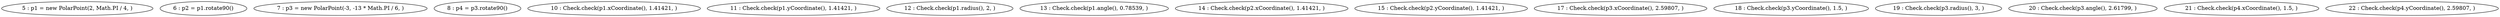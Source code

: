 digraph G {
"5 : p1 = new PolarPoint(2, Math.PI / 4, )"
"6 : p2 = p1.rotate90()"
"7 : p3 = new PolarPoint(-3, -13 * Math.PI / 6, )"
"8 : p4 = p3.rotate90()"
"10 : Check.check(p1.xCoordinate(), 1.41421, )"
"11 : Check.check(p1.yCoordinate(), 1.41421, )"
"12 : Check.check(p1.radius(), 2, )"
"13 : Check.check(p1.angle(), 0.78539, )"
"14 : Check.check(p2.xCoordinate(), 1.41421, )"
"15 : Check.check(p2.yCoordinate(), 1.41421, )"
"17 : Check.check(p3.xCoordinate(), 2.59807, )"
"18 : Check.check(p3.yCoordinate(), 1.5, )"
"19 : Check.check(p3.radius(), 3, )"
"20 : Check.check(p3.angle(), 2.61799, )"
"21 : Check.check(p4.xCoordinate(), 1.5, )"
"22 : Check.check(p4.yCoordinate(), 2.59807, )"
}